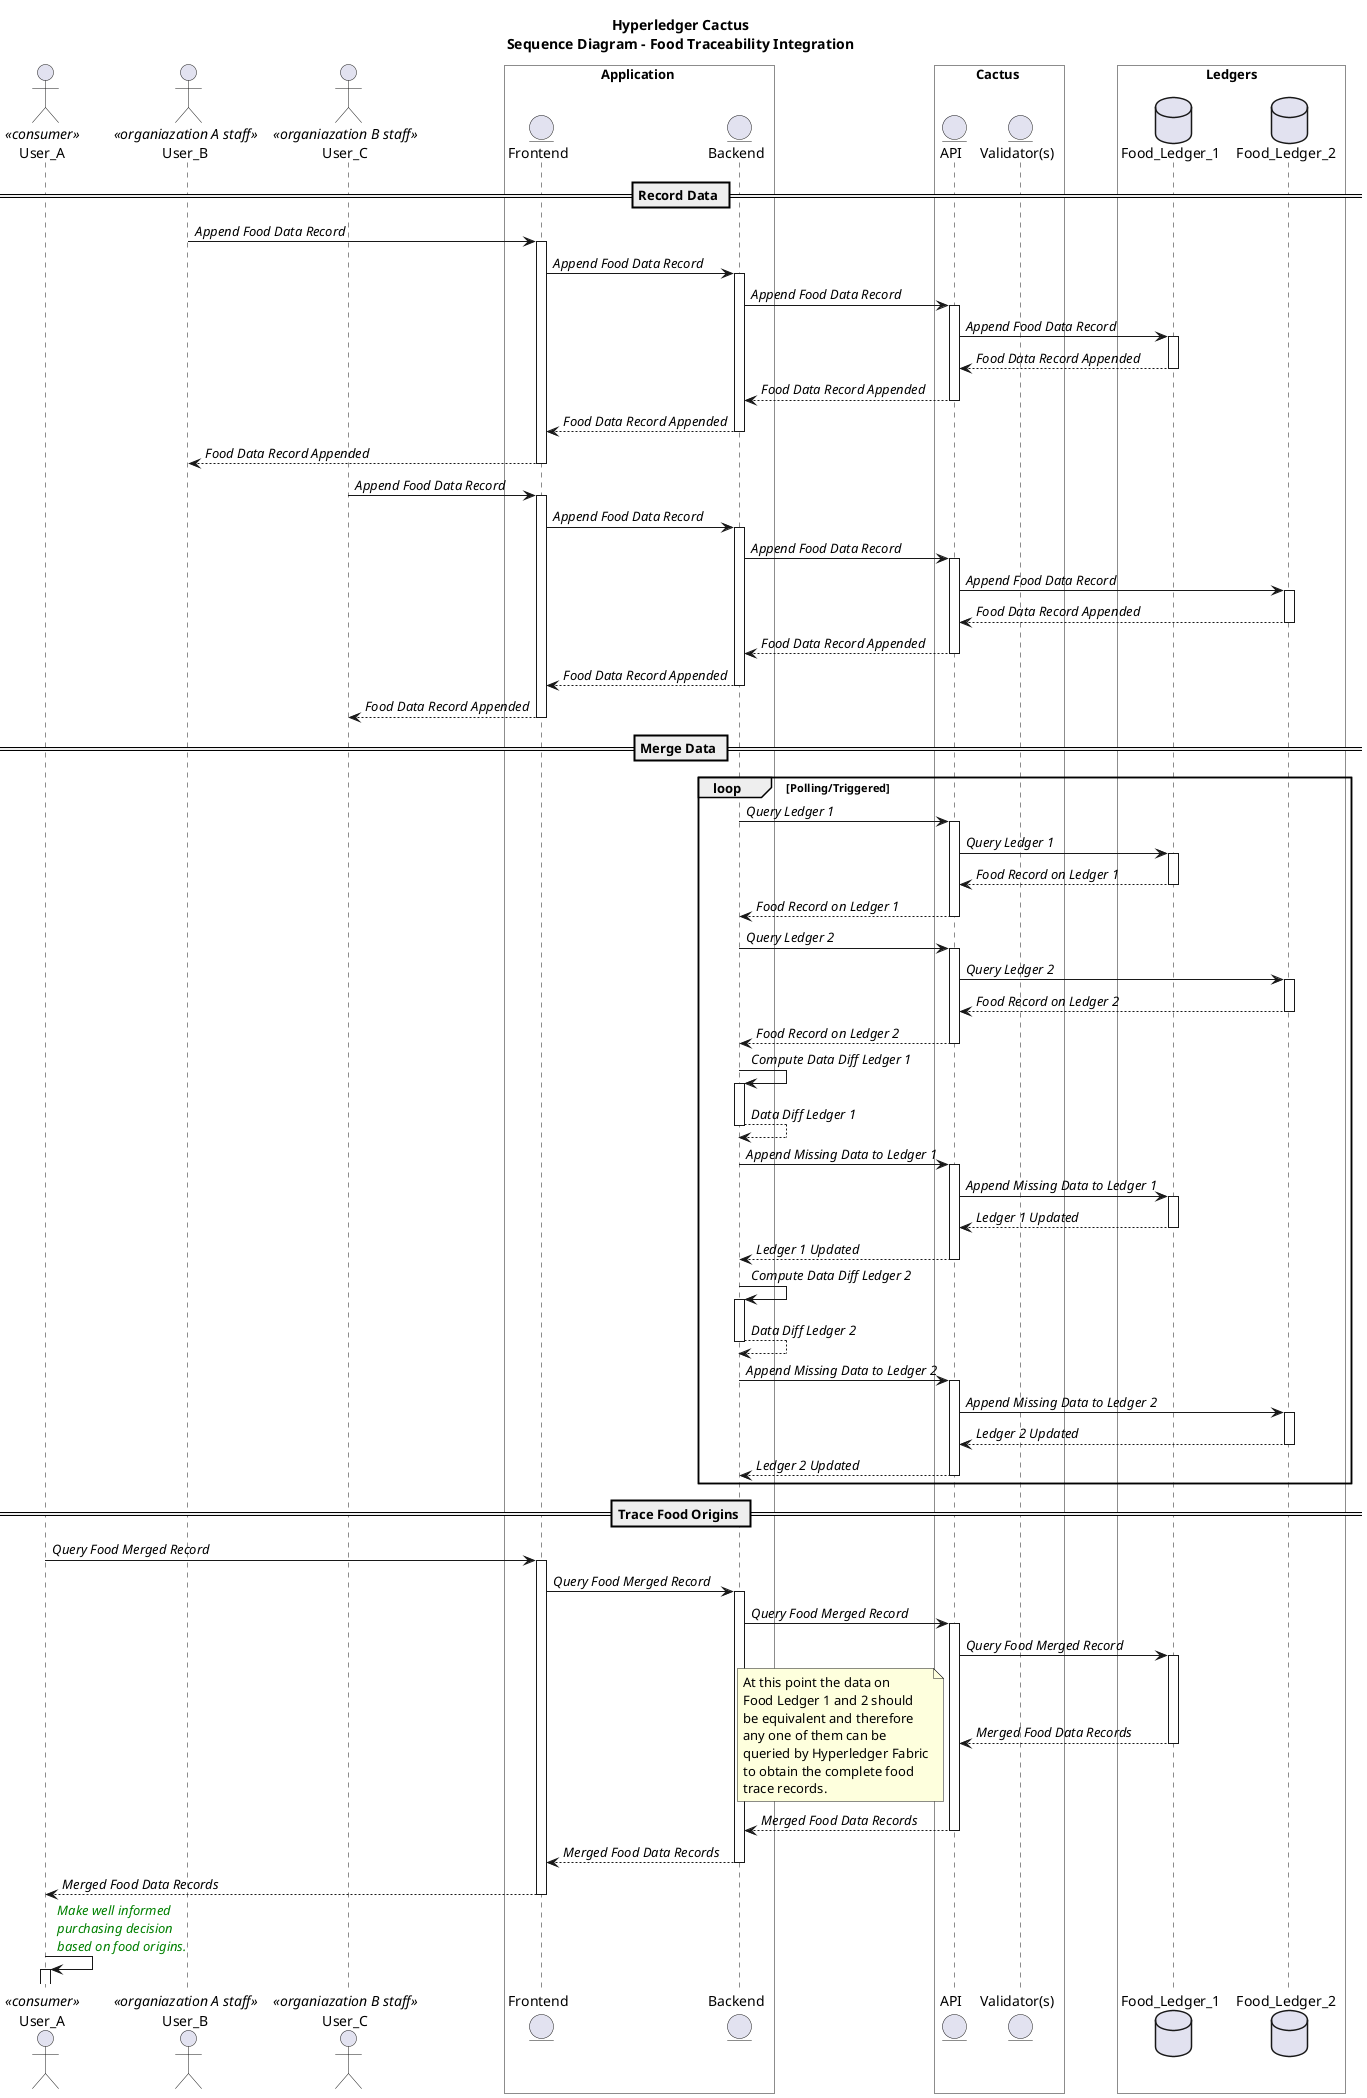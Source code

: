 @startuml Sequence Diagram - Food Traceability Integration

skinparam ArrowFontStyle italic

title Hyperledger Cactus\nSequence Diagram - Food Traceability Integration

actor User_A as a <<consumer>>
actor User_B as b <<organiazation A staff>>
actor User_C as c <<organiazation B staff>>

box Application #White
entity "Frontend" as frontend
entity "Backend" as backend
end box

box Cactus #White
entity "API" as api
entity "Validator(s)" as v
end box

box "Ledgers" #White
database Food_Ledger_1 as d1
database Food_Ledger_2 as d2
end box

autoactivate on

== Record Data ==

b -> frontend: Append Food Data Record
  frontend -> backend: Append Food Data Record
    backend -> api: Append Food Data Record
      api -> d1: Append Food Data Record
      return Food Data Record Appended
    return Food Data Record Appended
  return Food Data Record Appended
return Food Data Record Appended

c -> frontend: Append Food Data Record
  frontend -> backend: Append Food Data Record
    backend -> api: Append Food Data Record
      api -> d2: Append Food Data Record
      return Food Data Record Appended
    return Food Data Record Appended
  return Food Data Record Appended
return Food Data Record Appended

== Merge Data ==

loop Polling/Triggered
  backend -> api: Query Ledger 1
    api -> d1: Query Ledger 1
    return Food Record on Ledger 1
  return Food Record on Ledger 1

  backend -> api: Query Ledger 2
    api -> d2: Query Ledger 2
    return Food Record on Ledger 2
  return Food Record on Ledger 2

  backend -> backend: Compute Data Diff Ledger 1
  return Data Diff Ledger 1
  backend -> api: Append Missing Data to Ledger 1
    api -> d1: Append Missing Data to Ledger 1
    return Ledger 1 Updated
  return Ledger 1 Updated

  backend -> backend: Compute Data Diff Ledger 2
  return Data Diff Ledger 2
    backend -> api: Append Missing Data to Ledger 2
    api -> d2: Append Missing Data to Ledger 2
    return Ledger 2 Updated
  return Ledger 2 Updated

end loop

== Trace Food Origins ==

a -> frontend: Query Food Merged Record
  frontend -> backend: Query Food Merged Record
    backend -> api: Query Food Merged Record
      api -> d1: Query Food Merged Record
      return Merged Food Data Records
      note left
      At this point the data on
      Food Ledger 1 and 2 should
      be equivalent and therefore
      any one of them can be
      queried by Hyperledger Fabric
      to obtain the complete food
      trace records.
      end note
    return Merged Food Data Records
  return Merged Food Data Records
return Merged Food Data Records

a -> a: <color:green>Make well informed\n<color:green>purchasing decision\n<color:green>based on food origins.


@enduml
